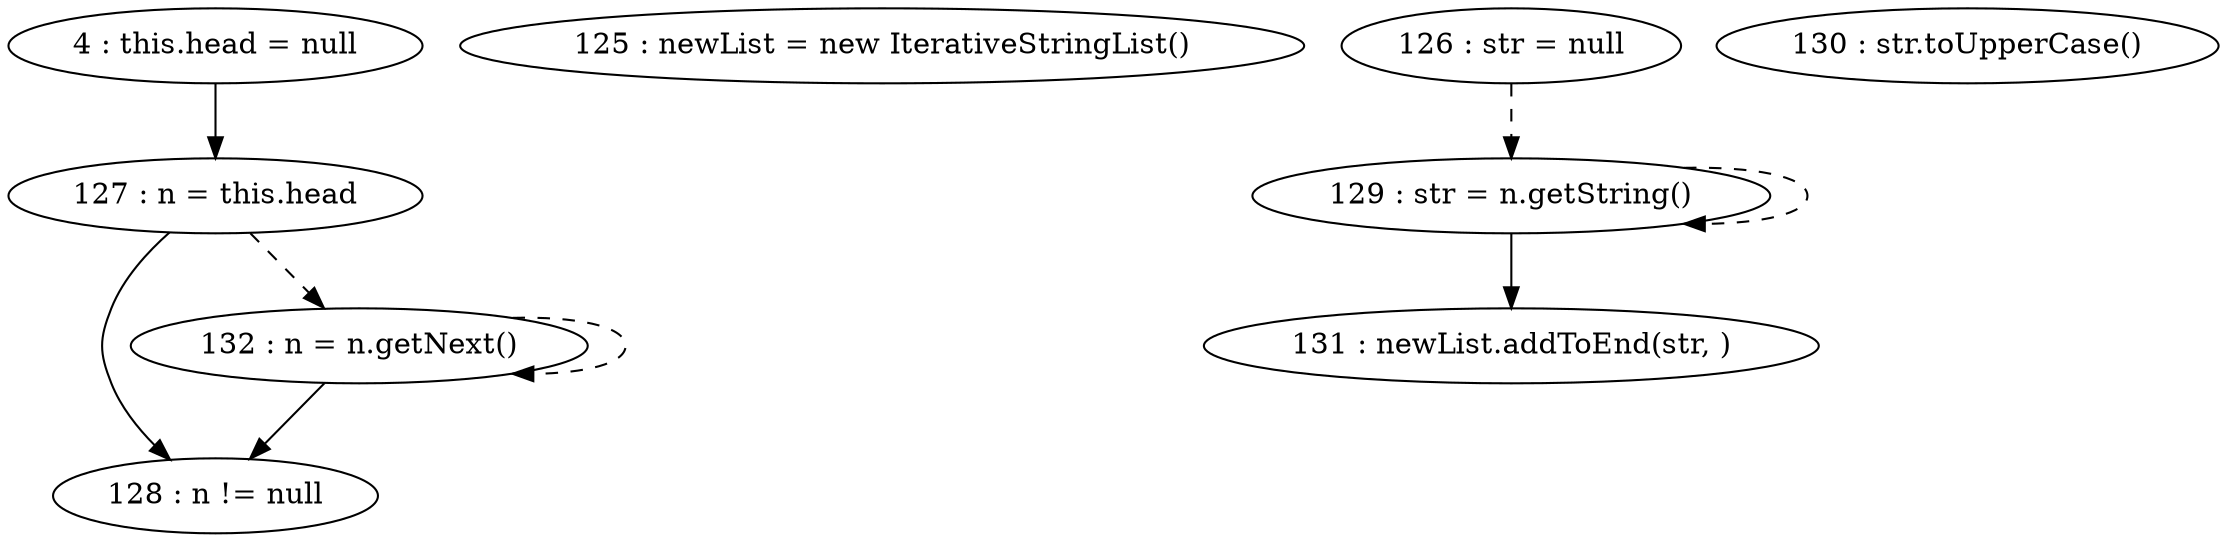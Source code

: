 digraph G {
"4 : this.head = null"
"4 : this.head = null" -> "127 : n = this.head"
"125 : newList = new IterativeStringList()"
"126 : str = null"
"126 : str = null" -> "129 : str = n.getString()" [style=dashed]
"127 : n = this.head"
"127 : n = this.head" -> "128 : n != null"
"127 : n = this.head" -> "132 : n = n.getNext()" [style=dashed]
"128 : n != null"
"129 : str = n.getString()"
"129 : str = n.getString()" -> "131 : newList.addToEnd(str, )"
"129 : str = n.getString()" -> "129 : str = n.getString()" [style=dashed]
"130 : str.toUpperCase()"
"131 : newList.addToEnd(str, )"
"132 : n = n.getNext()"
"132 : n = n.getNext()" -> "128 : n != null"
"132 : n = n.getNext()" -> "132 : n = n.getNext()" [style=dashed]
"128 : n != null"
}